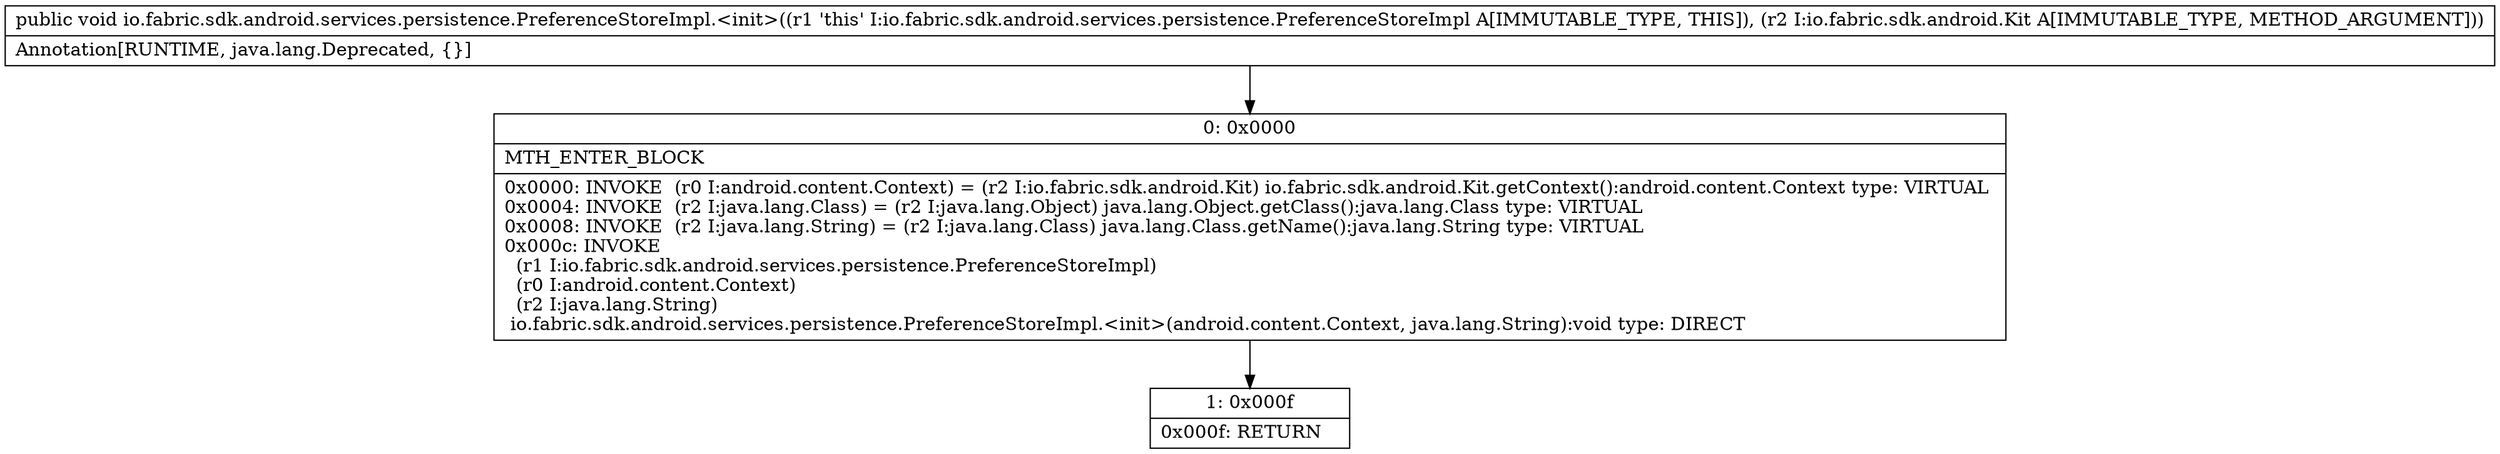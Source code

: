 digraph "CFG forio.fabric.sdk.android.services.persistence.PreferenceStoreImpl.\<init\>(Lio\/fabric\/sdk\/android\/Kit;)V" {
Node_0 [shape=record,label="{0\:\ 0x0000|MTH_ENTER_BLOCK\l|0x0000: INVOKE  (r0 I:android.content.Context) = (r2 I:io.fabric.sdk.android.Kit) io.fabric.sdk.android.Kit.getContext():android.content.Context type: VIRTUAL \l0x0004: INVOKE  (r2 I:java.lang.Class) = (r2 I:java.lang.Object) java.lang.Object.getClass():java.lang.Class type: VIRTUAL \l0x0008: INVOKE  (r2 I:java.lang.String) = (r2 I:java.lang.Class) java.lang.Class.getName():java.lang.String type: VIRTUAL \l0x000c: INVOKE  \l  (r1 I:io.fabric.sdk.android.services.persistence.PreferenceStoreImpl)\l  (r0 I:android.content.Context)\l  (r2 I:java.lang.String)\l io.fabric.sdk.android.services.persistence.PreferenceStoreImpl.\<init\>(android.content.Context, java.lang.String):void type: DIRECT \l}"];
Node_1 [shape=record,label="{1\:\ 0x000f|0x000f: RETURN   \l}"];
MethodNode[shape=record,label="{public void io.fabric.sdk.android.services.persistence.PreferenceStoreImpl.\<init\>((r1 'this' I:io.fabric.sdk.android.services.persistence.PreferenceStoreImpl A[IMMUTABLE_TYPE, THIS]), (r2 I:io.fabric.sdk.android.Kit A[IMMUTABLE_TYPE, METHOD_ARGUMENT]))  | Annotation[RUNTIME, java.lang.Deprecated, \{\}]\l}"];
MethodNode -> Node_0;
Node_0 -> Node_1;
}


